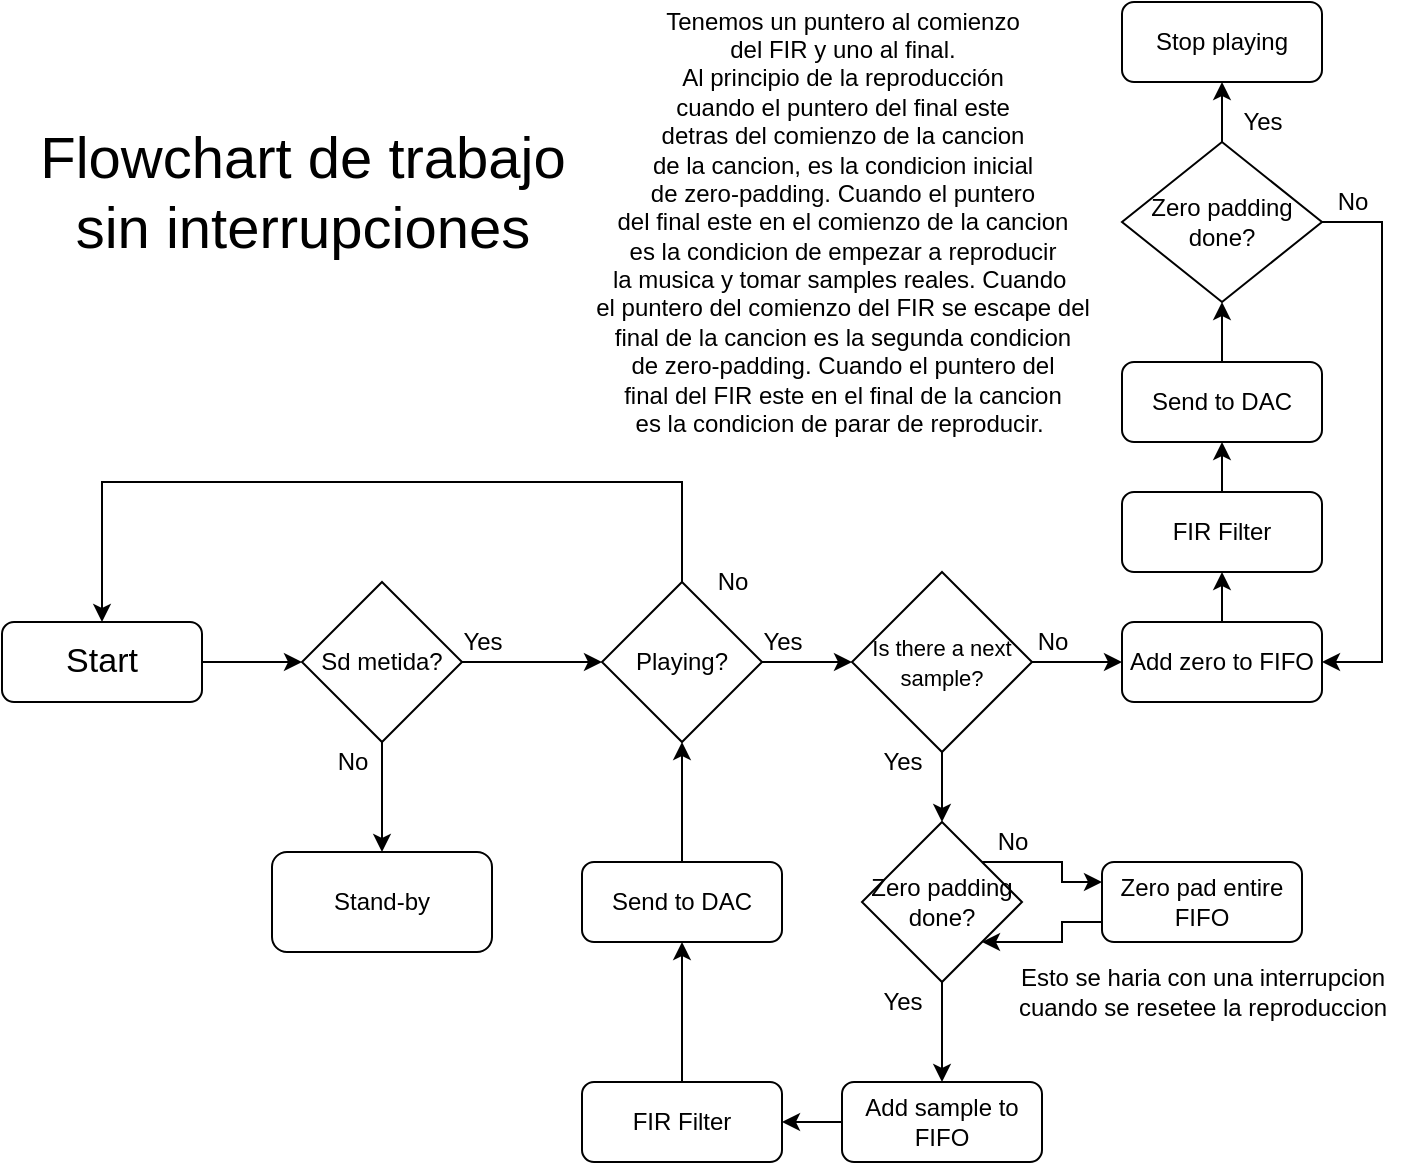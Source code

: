 <mxfile version="14.1.8" type="device"><diagram id="HDzILmfqSyhTcor4vPzE" name="Page-1"><mxGraphModel dx="868" dy="1644" grid="1" gridSize="10" guides="1" tooltips="1" connect="1" arrows="1" fold="1" page="1" pageScale="1" pageWidth="850" pageHeight="1100" math="0" shadow="0"><root><mxCell id="0"/><mxCell id="1" parent="0"/><mxCell id="APaGH-VJaTi0GSUr6PYL-14" value="" style="edgeStyle=orthogonalEdgeStyle;rounded=0;orthogonalLoop=1;jettySize=auto;html=1;" edge="1" parent="1" source="APaGH-VJaTi0GSUr6PYL-2" target="APaGH-VJaTi0GSUr6PYL-3"><mxGeometry relative="1" as="geometry"/></mxCell><mxCell id="APaGH-VJaTi0GSUr6PYL-67" value="" style="edgeStyle=orthogonalEdgeStyle;rounded=0;orthogonalLoop=1;jettySize=auto;html=1;" edge="1" parent="1" source="APaGH-VJaTi0GSUr6PYL-2" target="APaGH-VJaTi0GSUr6PYL-8"><mxGeometry relative="1" as="geometry"/></mxCell><mxCell id="APaGH-VJaTi0GSUr6PYL-2" value="Sd metida?" style="rhombus;whiteSpace=wrap;html=1;" vertex="1" parent="1"><mxGeometry x="170" y="230" width="80" height="80" as="geometry"/></mxCell><mxCell id="APaGH-VJaTi0GSUr6PYL-3" value="Stand-by" style="rounded=1;whiteSpace=wrap;html=1;" vertex="1" parent="1"><mxGeometry x="155" y="365" width="110" height="50" as="geometry"/></mxCell><mxCell id="APaGH-VJaTi0GSUr6PYL-19" value="" style="edgeStyle=orthogonalEdgeStyle;rounded=0;orthogonalLoop=1;jettySize=auto;html=1;" edge="1" parent="1" source="APaGH-VJaTi0GSUr6PYL-8" target="APaGH-VJaTi0GSUr6PYL-18"><mxGeometry relative="1" as="geometry"/></mxCell><mxCell id="APaGH-VJaTi0GSUr6PYL-99" style="edgeStyle=orthogonalEdgeStyle;rounded=0;orthogonalLoop=1;jettySize=auto;html=1;exitX=0.5;exitY=0;exitDx=0;exitDy=0;entryX=0.5;entryY=0;entryDx=0;entryDy=0;" edge="1" parent="1" source="APaGH-VJaTi0GSUr6PYL-8" target="APaGH-VJaTi0GSUr6PYL-60"><mxGeometry relative="1" as="geometry"><Array as="points"><mxPoint x="360" y="180"/><mxPoint x="70" y="180"/></Array></mxGeometry></mxCell><mxCell id="APaGH-VJaTi0GSUr6PYL-8" value="Playing?" style="rhombus;whiteSpace=wrap;html=1;" vertex="1" parent="1"><mxGeometry x="320" y="230" width="80" height="80" as="geometry"/></mxCell><mxCell id="APaGH-VJaTi0GSUr6PYL-31" value="" style="edgeStyle=orthogonalEdgeStyle;rounded=0;orthogonalLoop=1;jettySize=auto;html=1;" edge="1" parent="1" source="APaGH-VJaTi0GSUr6PYL-18" target="APaGH-VJaTi0GSUr6PYL-20"><mxGeometry relative="1" as="geometry"/></mxCell><mxCell id="APaGH-VJaTi0GSUr6PYL-103" value="" style="edgeStyle=orthogonalEdgeStyle;rounded=0;orthogonalLoop=1;jettySize=auto;html=1;" edge="1" parent="1" source="APaGH-VJaTi0GSUr6PYL-18"><mxGeometry relative="1" as="geometry"><mxPoint x="490" y="350" as="targetPoint"/></mxGeometry></mxCell><mxCell id="APaGH-VJaTi0GSUr6PYL-18" value="&lt;font style=&quot;font-size: 11px&quot;&gt;Is there a next sample?&lt;/font&gt;" style="rhombus;whiteSpace=wrap;html=1;" vertex="1" parent="1"><mxGeometry x="445" y="225" width="90" height="90" as="geometry"/></mxCell><mxCell id="APaGH-VJaTi0GSUr6PYL-20" value="Add zero to FIFO" style="rounded=1;whiteSpace=wrap;html=1;" vertex="1" parent="1"><mxGeometry x="580" y="250" width="100" height="40" as="geometry"/></mxCell><mxCell id="APaGH-VJaTi0GSUr6PYL-22" value="Add sample to FIFO" style="rounded=1;whiteSpace=wrap;html=1;" vertex="1" parent="1"><mxGeometry x="440" y="480" width="100" height="40" as="geometry"/></mxCell><mxCell id="APaGH-VJaTi0GSUr6PYL-87" style="edgeStyle=orthogonalEdgeStyle;rounded=0;orthogonalLoop=1;jettySize=auto;html=1;exitX=0.5;exitY=0;exitDx=0;exitDy=0;entryX=0.5;entryY=1;entryDx=0;entryDy=0;" edge="1" parent="1" source="APaGH-VJaTi0GSUr6PYL-24" target="APaGH-VJaTi0GSUr6PYL-26"><mxGeometry relative="1" as="geometry"/></mxCell><mxCell id="APaGH-VJaTi0GSUr6PYL-24" value="FIR Filter" style="rounded=1;whiteSpace=wrap;html=1;" vertex="1" parent="1"><mxGeometry x="310" y="480" width="100" height="40" as="geometry"/></mxCell><mxCell id="APaGH-VJaTi0GSUr6PYL-28" value="" style="edgeStyle=orthogonalEdgeStyle;rounded=0;orthogonalLoop=1;jettySize=auto;html=1;" edge="1" parent="1" source="APaGH-VJaTi0GSUr6PYL-26" target="APaGH-VJaTi0GSUr6PYL-8"><mxGeometry relative="1" as="geometry"/></mxCell><mxCell id="APaGH-VJaTi0GSUr6PYL-26" value="Send to DAC" style="rounded=1;whiteSpace=wrap;html=1;" vertex="1" parent="1"><mxGeometry x="310" y="370" width="100" height="40" as="geometry"/></mxCell><mxCell id="APaGH-VJaTi0GSUr6PYL-47" value="" style="edgeStyle=orthogonalEdgeStyle;rounded=0;orthogonalLoop=1;jettySize=auto;html=1;" edge="1" parent="1" source="APaGH-VJaTi0GSUr6PYL-32" target="APaGH-VJaTi0GSUr6PYL-46"><mxGeometry relative="1" as="geometry"/></mxCell><mxCell id="APaGH-VJaTi0GSUr6PYL-48" style="edgeStyle=orthogonalEdgeStyle;rounded=0;orthogonalLoop=1;jettySize=auto;html=1;exitX=1;exitY=0.5;exitDx=0;exitDy=0;entryX=1;entryY=0.5;entryDx=0;entryDy=0;" edge="1" parent="1" source="APaGH-VJaTi0GSUr6PYL-32" target="APaGH-VJaTi0GSUr6PYL-20"><mxGeometry relative="1" as="geometry"><Array as="points"><mxPoint x="710" y="50"/><mxPoint x="710" y="270"/></Array></mxGeometry></mxCell><mxCell id="APaGH-VJaTi0GSUr6PYL-32" value="Zero padding done?" style="rhombus;whiteSpace=wrap;html=1;" vertex="1" parent="1"><mxGeometry x="580" y="10" width="100" height="80" as="geometry"/></mxCell><mxCell id="APaGH-VJaTi0GSUr6PYL-36" value="No" style="text;html=1;align=center;verticalAlign=middle;resizable=0;points=[];autosize=1;" vertex="1" parent="1"><mxGeometry x="530" y="250" width="30" height="20" as="geometry"/></mxCell><mxCell id="APaGH-VJaTi0GSUr6PYL-46" value="Stop playing" style="rounded=1;whiteSpace=wrap;html=1;" vertex="1" parent="1"><mxGeometry x="580" y="-60" width="100" height="40" as="geometry"/></mxCell><mxCell id="APaGH-VJaTi0GSUr6PYL-73" value="" style="edgeStyle=orthogonalEdgeStyle;rounded=0;orthogonalLoop=1;jettySize=auto;html=1;" edge="1" parent="1" source="APaGH-VJaTi0GSUr6PYL-49" target="APaGH-VJaTi0GSUr6PYL-51"><mxGeometry relative="1" as="geometry"/></mxCell><mxCell id="APaGH-VJaTi0GSUr6PYL-49" value="FIR Filter" style="rounded=1;whiteSpace=wrap;html=1;" vertex="1" parent="1"><mxGeometry x="580" y="185" width="100" height="40" as="geometry"/></mxCell><mxCell id="APaGH-VJaTi0GSUr6PYL-50" value="" style="edgeStyle=orthogonalEdgeStyle;rounded=0;orthogonalLoop=1;jettySize=auto;html=1;" edge="1" parent="1" source="APaGH-VJaTi0GSUr6PYL-20" target="APaGH-VJaTi0GSUr6PYL-49"><mxGeometry relative="1" as="geometry"><mxPoint x="630" y="250" as="sourcePoint"/><mxPoint x="630" y="170" as="targetPoint"/></mxGeometry></mxCell><mxCell id="APaGH-VJaTi0GSUr6PYL-75" style="edgeStyle=orthogonalEdgeStyle;rounded=0;orthogonalLoop=1;jettySize=auto;html=1;exitX=0.5;exitY=0;exitDx=0;exitDy=0;entryX=0.5;entryY=1;entryDx=0;entryDy=0;" edge="1" parent="1" source="APaGH-VJaTi0GSUr6PYL-51" target="APaGH-VJaTi0GSUr6PYL-32"><mxGeometry relative="1" as="geometry"/></mxCell><mxCell id="APaGH-VJaTi0GSUr6PYL-51" value="Send to DAC" style="rounded=1;whiteSpace=wrap;html=1;" vertex="1" parent="1"><mxGeometry x="580" y="120" width="100" height="40" as="geometry"/></mxCell><mxCell id="APaGH-VJaTi0GSUr6PYL-53" value="Yes" style="text;html=1;align=center;verticalAlign=middle;resizable=0;points=[];autosize=1;" vertex="1" parent="1"><mxGeometry x="390" y="250" width="40" height="20" as="geometry"/></mxCell><mxCell id="APaGH-VJaTi0GSUr6PYL-54" value="Yes" style="text;html=1;align=center;verticalAlign=middle;resizable=0;points=[];autosize=1;" vertex="1" parent="1"><mxGeometry x="630" y="-10" width="40" height="20" as="geometry"/></mxCell><mxCell id="APaGH-VJaTi0GSUr6PYL-55" value="No" style="text;html=1;align=center;verticalAlign=middle;resizable=0;points=[];autosize=1;" vertex="1" parent="1"><mxGeometry x="680" y="30" width="30" height="20" as="geometry"/></mxCell><mxCell id="APaGH-VJaTi0GSUr6PYL-56" value="No" style="text;html=1;align=center;verticalAlign=middle;resizable=0;points=[];autosize=1;" vertex="1" parent="1"><mxGeometry x="180" y="310" width="30" height="20" as="geometry"/></mxCell><mxCell id="APaGH-VJaTi0GSUr6PYL-57" value="Yes" style="text;html=1;align=center;verticalAlign=middle;resizable=0;points=[];autosize=1;" vertex="1" parent="1"><mxGeometry x="240" y="250" width="40" height="20" as="geometry"/></mxCell><mxCell id="APaGH-VJaTi0GSUr6PYL-64" style="edgeStyle=orthogonalEdgeStyle;rounded=0;orthogonalLoop=1;jettySize=auto;html=1;exitX=1;exitY=0.5;exitDx=0;exitDy=0;entryX=0;entryY=0.5;entryDx=0;entryDy=0;" edge="1" parent="1" source="APaGH-VJaTi0GSUr6PYL-60" target="APaGH-VJaTi0GSUr6PYL-2"><mxGeometry relative="1" as="geometry"/></mxCell><mxCell id="APaGH-VJaTi0GSUr6PYL-60" value="&lt;span style=&quot;font-size: 17px&quot;&gt;Start&lt;/span&gt;" style="rounded=1;whiteSpace=wrap;html=1;" vertex="1" parent="1"><mxGeometry x="20" y="250" width="100" height="40" as="geometry"/></mxCell><mxCell id="APaGH-VJaTi0GSUr6PYL-72" value="No" style="text;html=1;align=center;verticalAlign=middle;resizable=0;points=[];autosize=1;" vertex="1" parent="1"><mxGeometry x="370" y="220" width="30" height="20" as="geometry"/></mxCell><mxCell id="APaGH-VJaTi0GSUr6PYL-86" style="edgeStyle=orthogonalEdgeStyle;rounded=0;orthogonalLoop=1;jettySize=auto;html=1;exitX=0;exitY=0.5;exitDx=0;exitDy=0;entryX=1;entryY=0.5;entryDx=0;entryDy=0;" edge="1" parent="1" target="APaGH-VJaTi0GSUr6PYL-24"><mxGeometry relative="1" as="geometry"><mxPoint x="440" y="500" as="sourcePoint"/></mxGeometry></mxCell><mxCell id="APaGH-VJaTi0GSUr6PYL-89" value="Tenemos un puntero al comienzo&lt;br&gt;del FIR y uno al final.&lt;br&gt;Al principio de la reproducción&lt;br&gt;cuando el puntero del final este&lt;br&gt;detras del comienzo de la cancion&lt;br&gt;de la cancion, es la condicion inicial&lt;br&gt;de zero-padding. Cuando el puntero&lt;br&gt;del final este en el comienzo de la cancion&lt;br&gt;es la condicion de empezar a reproducir&lt;br&gt;la musica y tomar samples reales. Cuando&amp;nbsp;&lt;br&gt;el puntero del comienzo del FIR se escape del&lt;br&gt;final de la cancion es la segunda condicion&lt;br&gt;de zero-padding. Cuando el puntero del&lt;br&gt;final del FIR este en el final de la cancion&lt;br&gt;es la condicion de parar de reproducir.&amp;nbsp;" style="text;html=1;align=center;verticalAlign=middle;resizable=0;points=[];autosize=1;" vertex="1" parent="1"><mxGeometry x="310" y="-60" width="260" height="220" as="geometry"/></mxCell><mxCell id="APaGH-VJaTi0GSUr6PYL-100" value="&lt;font style=&quot;font-size: 29px&quot;&gt;Flowchart de trabajo &lt;br&gt;sin interrupciones&lt;/font&gt;" style="text;html=1;align=center;verticalAlign=middle;resizable=0;points=[];autosize=1;" vertex="1" parent="1"><mxGeometry x="30" y="10" width="280" height="50" as="geometry"/></mxCell><mxCell id="APaGH-VJaTi0GSUr6PYL-105" value="Yes" style="text;html=1;align=center;verticalAlign=middle;resizable=0;points=[];autosize=1;" vertex="1" parent="1"><mxGeometry x="450" y="310" width="40" height="20" as="geometry"/></mxCell><mxCell id="APaGH-VJaTi0GSUr6PYL-107" value="" style="edgeStyle=orthogonalEdgeStyle;rounded=0;orthogonalLoop=1;jettySize=auto;html=1;" edge="1" parent="1" source="APaGH-VJaTi0GSUr6PYL-106" target="APaGH-VJaTi0GSUr6PYL-22"><mxGeometry relative="1" as="geometry"/></mxCell><mxCell id="APaGH-VJaTi0GSUr6PYL-109" style="edgeStyle=orthogonalEdgeStyle;rounded=0;orthogonalLoop=1;jettySize=auto;html=1;exitX=1;exitY=0;exitDx=0;exitDy=0;entryX=0;entryY=0.25;entryDx=0;entryDy=0;" edge="1" parent="1" source="APaGH-VJaTi0GSUr6PYL-106" target="APaGH-VJaTi0GSUr6PYL-108"><mxGeometry relative="1" as="geometry"/></mxCell><mxCell id="APaGH-VJaTi0GSUr6PYL-106" value="Zero padding done?" style="rhombus;whiteSpace=wrap;html=1;" vertex="1" parent="1"><mxGeometry x="450" y="350" width="80" height="80" as="geometry"/></mxCell><mxCell id="APaGH-VJaTi0GSUr6PYL-110" style="edgeStyle=orthogonalEdgeStyle;rounded=0;orthogonalLoop=1;jettySize=auto;html=1;exitX=0;exitY=0.75;exitDx=0;exitDy=0;entryX=1;entryY=1;entryDx=0;entryDy=0;" edge="1" parent="1" source="APaGH-VJaTi0GSUr6PYL-108" target="APaGH-VJaTi0GSUr6PYL-106"><mxGeometry relative="1" as="geometry"/></mxCell><mxCell id="APaGH-VJaTi0GSUr6PYL-108" value="Zero pad entire FIFO" style="rounded=1;whiteSpace=wrap;html=1;" vertex="1" parent="1"><mxGeometry x="570" y="370" width="100" height="40" as="geometry"/></mxCell><mxCell id="APaGH-VJaTi0GSUr6PYL-111" value="No" style="text;html=1;align=center;verticalAlign=middle;resizable=0;points=[];autosize=1;" vertex="1" parent="1"><mxGeometry x="510" y="350" width="30" height="20" as="geometry"/></mxCell><mxCell id="APaGH-VJaTi0GSUr6PYL-112" value="Yes" style="text;html=1;align=center;verticalAlign=middle;resizable=0;points=[];autosize=1;" vertex="1" parent="1"><mxGeometry x="450" y="430" width="40" height="20" as="geometry"/></mxCell><mxCell id="APaGH-VJaTi0GSUr6PYL-113" value="Esto se haria con una interrupcion&lt;br&gt;cuando se resetee la reproduccion" style="text;html=1;align=center;verticalAlign=middle;resizable=0;points=[];autosize=1;" vertex="1" parent="1"><mxGeometry x="520" y="420" width="200" height="30" as="geometry"/></mxCell></root></mxGraphModel></diagram></mxfile>